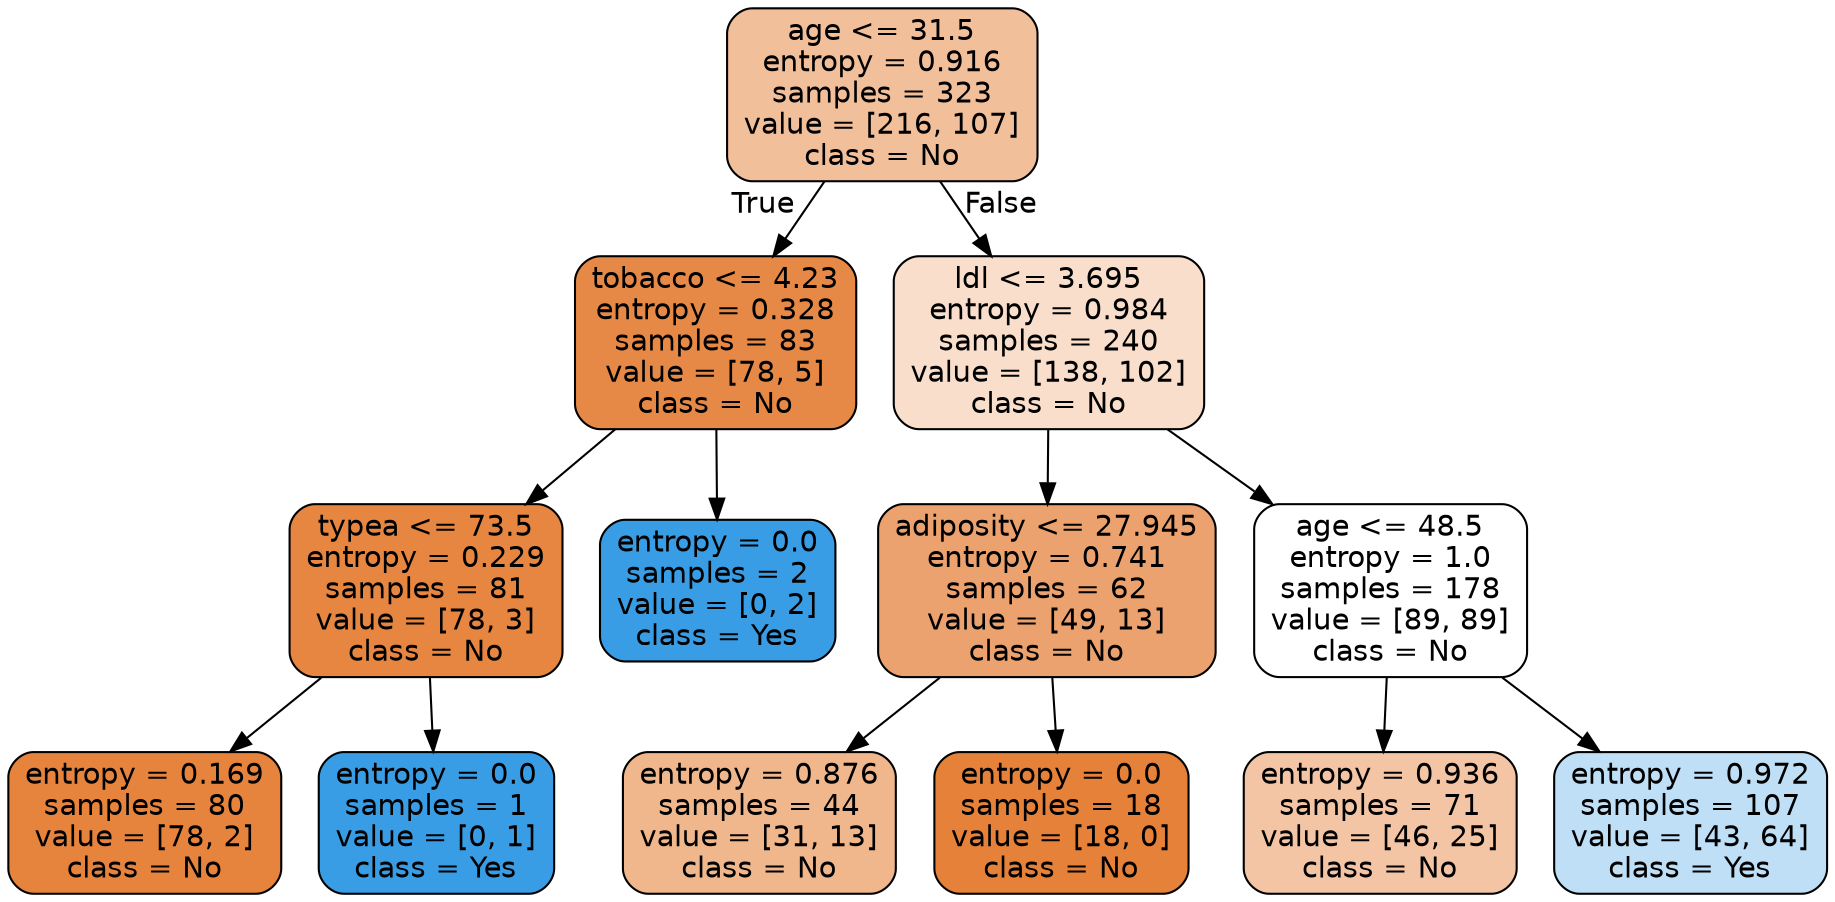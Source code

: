 digraph Tree {
node [shape=box, style="filled, rounded", color="black", fontname="helvetica"] ;
edge [fontname="helvetica"] ;
0 [label="age <= 31.5\nentropy = 0.916\nsamples = 323\nvalue = [216, 107]\nclass = No", fillcolor="#f2bf9b"] ;
1 [label="tobacco <= 4.23\nentropy = 0.328\nsamples = 83\nvalue = [78, 5]\nclass = No", fillcolor="#e78946"] ;
0 -> 1 [labeldistance=2.5, labelangle=45, headlabel="True"] ;
2 [label="typea <= 73.5\nentropy = 0.229\nsamples = 81\nvalue = [78, 3]\nclass = No", fillcolor="#e68641"] ;
1 -> 2 ;
3 [label="entropy = 0.169\nsamples = 80\nvalue = [78, 2]\nclass = No", fillcolor="#e6843e"] ;
2 -> 3 ;
4 [label="entropy = 0.0\nsamples = 1\nvalue = [0, 1]\nclass = Yes", fillcolor="#399de5"] ;
2 -> 4 ;
5 [label="entropy = 0.0\nsamples = 2\nvalue = [0, 2]\nclass = Yes", fillcolor="#399de5"] ;
1 -> 5 ;
6 [label="ldl <= 3.695\nentropy = 0.984\nsamples = 240\nvalue = [138, 102]\nclass = No", fillcolor="#f8decb"] ;
0 -> 6 [labeldistance=2.5, labelangle=-45, headlabel="False"] ;
7 [label="adiposity <= 27.945\nentropy = 0.741\nsamples = 62\nvalue = [49, 13]\nclass = No", fillcolor="#eca26e"] ;
6 -> 7 ;
8 [label="entropy = 0.876\nsamples = 44\nvalue = [31, 13]\nclass = No", fillcolor="#f0b68c"] ;
7 -> 8 ;
9 [label="entropy = 0.0\nsamples = 18\nvalue = [18, 0]\nclass = No", fillcolor="#e58139"] ;
7 -> 9 ;
10 [label="age <= 48.5\nentropy = 1.0\nsamples = 178\nvalue = [89, 89]\nclass = No", fillcolor="#ffffff"] ;
6 -> 10 ;
11 [label="entropy = 0.936\nsamples = 71\nvalue = [46, 25]\nclass = No", fillcolor="#f3c5a5"] ;
10 -> 11 ;
12 [label="entropy = 0.972\nsamples = 107\nvalue = [43, 64]\nclass = Yes", fillcolor="#bedff6"] ;
10 -> 12 ;
}